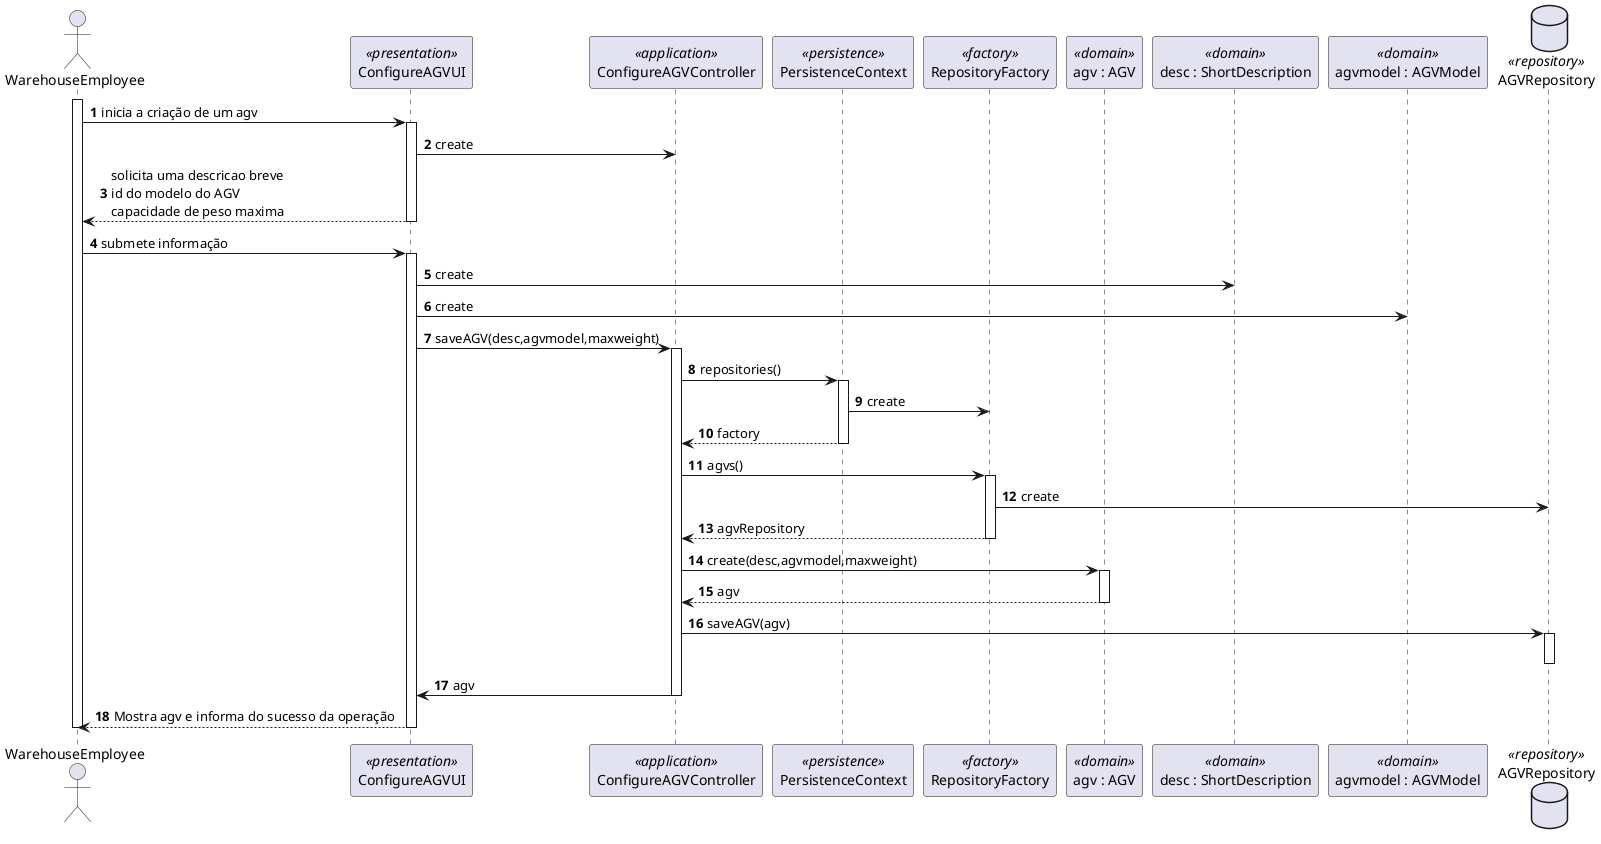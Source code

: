 @startuml
autonumber
actor "WarehouseEmployee" as WE
participant "ConfigureAGVUI" as UI <<presentation>>
participant "ConfigureAGVController" as CTRL <<application>>
participant PersistenceContext as PER <<persistence>>
participant "RepositoryFactory" as REPOFACT <<factory>>
participant "agv : AGV" as AGV <<domain>>
participant "desc : ShortDescription" as DESC <<domain>>
participant "agvmodel : AGVModel" as MODEL <<domain>>
database "AGVRepository" as agvREPO <<repository>>



activate WE
WE -> UI : inicia a criação de um agv
activate UI
UI -> CTRL : create
UI --> WE : solicita uma descricao breve\nid do modelo do AGV\ncapacidade de peso maxima
deactivate UI
WE -> UI : submete informação
activate UI
UI -> DESC : create
UI -> MODEL : create
UI -> CTRL : saveAGV(desc,agvmodel,maxweight)
activate CTRL
CTRL -> PER : repositories()
activate PER
PER -> REPOFACT : create
PER --> CTRL : factory
deactivate PER
CTRL -> REPOFACT : agvs()
activate REPOFACT
REPOFACT -> agvREPO : create
REPOFACT --> CTRL : agvRepository
deactivate REPOFACT
CTRL -> AGV : create(desc,agvmodel,maxweight)
activate AGV
AGV --> CTRL : agv
deactivate AGV
CTRL -> agvREPO : saveAGV(agv)
activate agvREPO
deactivate agvREPO
CTRL -> UI : agv
deactivate CTRL
UI --> WE : Mostra agv e informa do sucesso da operação
deactivate UI

deactivate WE

@enduml
